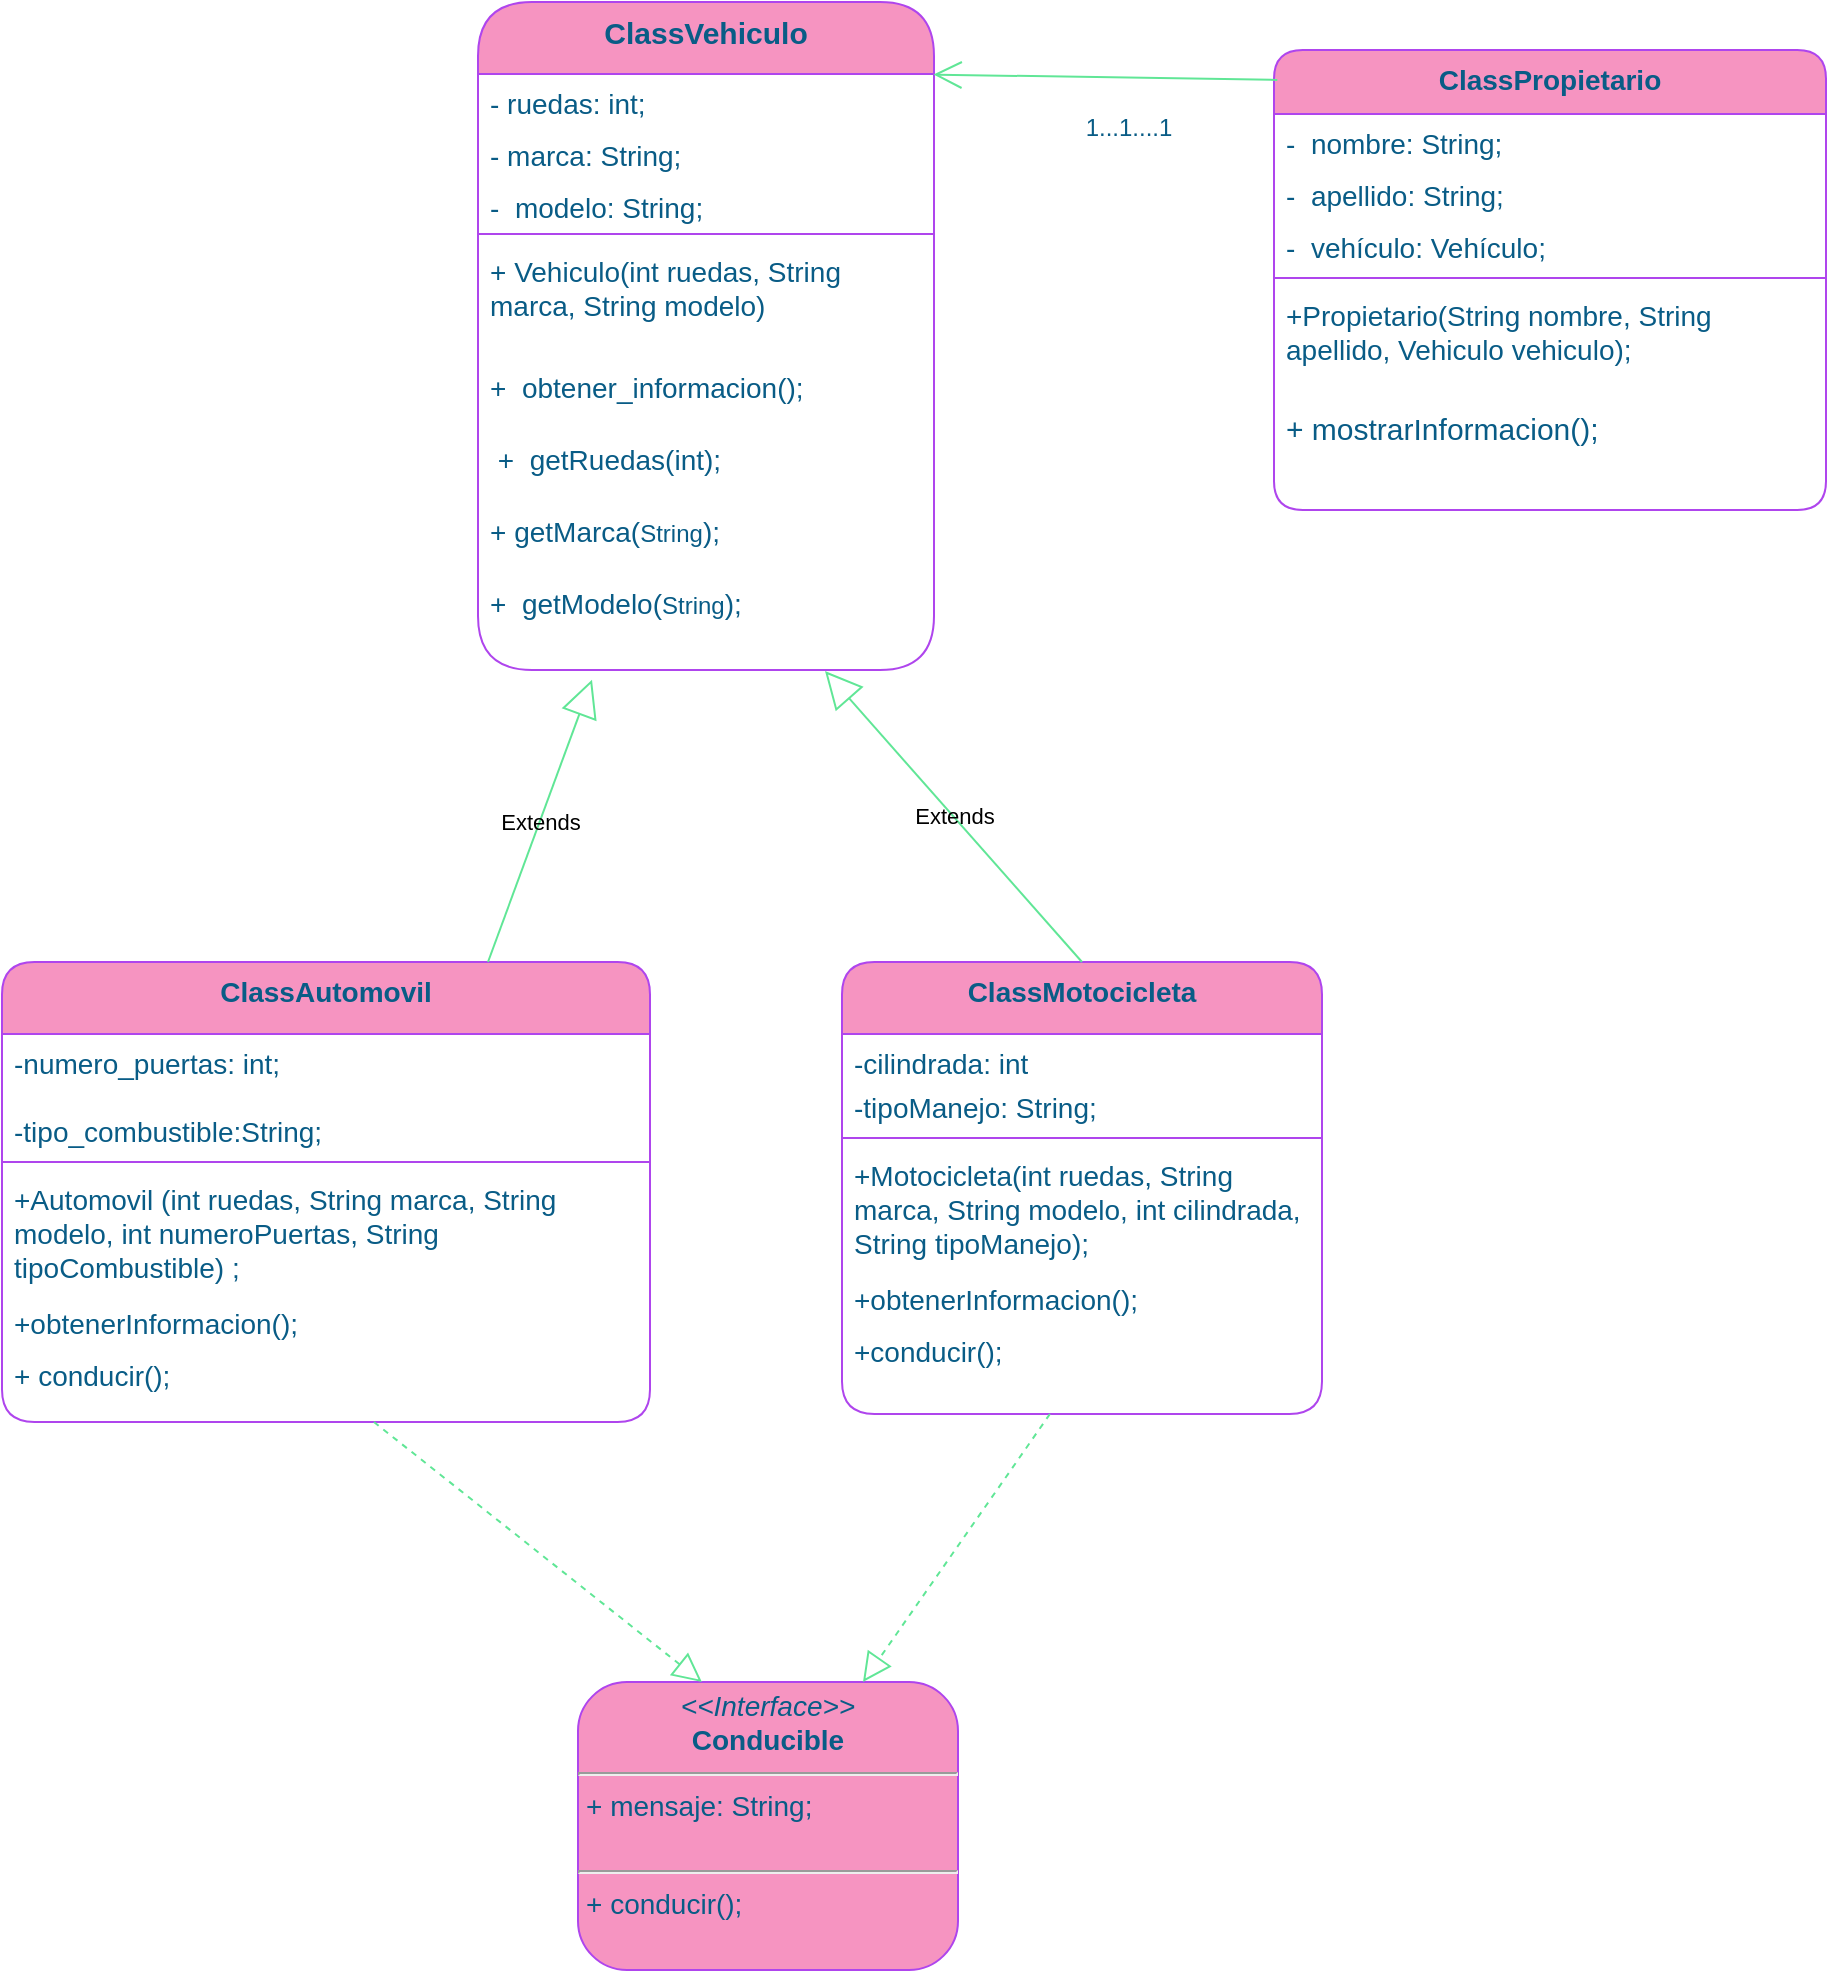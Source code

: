 <mxfile version="21.6.8" type="github">
  <diagram name="Página-1" id="zMErRwjJ9cJvkd89i-X-">
    <mxGraphModel dx="1035" dy="525" grid="1" gridSize="12" guides="1" tooltips="1" connect="1" arrows="1" fold="1" page="1" pageScale="1" pageWidth="980" pageHeight="1390" math="0" shadow="0">
      <root>
        <mxCell id="0" />
        <mxCell id="1" parent="0" />
        <mxCell id="PNMMQfILjRkA3aaWfyfR-1" value="ClassVehiculo" style="swimlane;fontStyle=1;align=center;verticalAlign=top;childLayout=stackLayout;horizontal=1;startSize=36;horizontalStack=0;resizeParent=1;resizeParentMax=0;resizeLast=0;collapsible=1;marginBottom=0;whiteSpace=wrap;html=1;labelBackgroundColor=none;fillColor=#F694C1;strokeColor=#AF45ED;fontColor=#095C86;rounded=1;fontSize=15;arcSize=25;" parent="1" vertex="1">
          <mxGeometry x="262" y="24" width="228" height="334" as="geometry">
            <mxRectangle x="330" y="190" width="120" height="30" as="alternateBounds" />
          </mxGeometry>
        </mxCell>
        <mxCell id="PNMMQfILjRkA3aaWfyfR-2" value="&lt;font style=&quot;font-size: 14px;&quot;&gt;- ruedas: int;&lt;/font&gt;" style="text;strokeColor=none;fillColor=none;align=left;verticalAlign=top;spacingLeft=4;spacingRight=4;overflow=hidden;rotatable=0;points=[[0,0.5],[1,0.5]];portConstraint=eastwest;whiteSpace=wrap;html=1;labelBackgroundColor=none;fontColor=#095C86;rounded=1;" parent="PNMMQfILjRkA3aaWfyfR-1" vertex="1">
          <mxGeometry y="36" width="228" height="26" as="geometry" />
        </mxCell>
        <mxCell id="PNMMQfILjRkA3aaWfyfR-5" value="&lt;font style=&quot;font-size: 14px;&quot;&gt;- marca:&amp;nbsp;String;&lt;/font&gt;" style="text;strokeColor=none;fillColor=none;align=left;verticalAlign=top;spacingLeft=4;spacingRight=4;overflow=hidden;rotatable=0;points=[[0,0.5],[1,0.5]];portConstraint=eastwest;whiteSpace=wrap;html=1;labelBackgroundColor=none;fontColor=#095C86;rounded=1;" parent="PNMMQfILjRkA3aaWfyfR-1" vertex="1">
          <mxGeometry y="62" width="228" height="26" as="geometry" />
        </mxCell>
        <mxCell id="PNMMQfILjRkA3aaWfyfR-6" value="&lt;font style=&quot;font-size: 14px;&quot;&gt;-&amp;nbsp; modelo:&amp;nbsp;String;&lt;/font&gt;" style="text;strokeColor=none;fillColor=none;align=left;verticalAlign=top;spacingLeft=4;spacingRight=4;overflow=hidden;rotatable=0;points=[[0,0.5],[1,0.5]];portConstraint=eastwest;whiteSpace=wrap;html=1;labelBackgroundColor=none;fontColor=#095C86;rounded=1;" parent="PNMMQfILjRkA3aaWfyfR-1" vertex="1">
          <mxGeometry y="88" width="228" height="24" as="geometry" />
        </mxCell>
        <mxCell id="PNMMQfILjRkA3aaWfyfR-3" value="" style="line;strokeWidth=1;fillColor=none;align=left;verticalAlign=middle;spacingTop=-1;spacingLeft=3;spacingRight=3;rotatable=0;labelPosition=right;points=[];portConstraint=eastwest;strokeColor=#AF45ED;labelBackgroundColor=none;fontColor=#095C86;rounded=1;" parent="PNMMQfILjRkA3aaWfyfR-1" vertex="1">
          <mxGeometry y="112" width="228" height="8" as="geometry" />
        </mxCell>
        <mxCell id="ifGxLTZJCU3RoCwpth3G-2" value="&lt;font color=&quot;#095c86&quot; style=&quot;font-size: 14px;&quot;&gt;+&amp;nbsp;Vehiculo(int ruedas, String marca, String modelo)&amp;nbsp;&lt;/font&gt;" style="text;strokeColor=none;fillColor=none;align=left;verticalAlign=top;spacingLeft=4;spacingRight=4;overflow=hidden;rotatable=0;points=[[0,0.5],[1,0.5]];portConstraint=eastwest;whiteSpace=wrap;html=1;" vertex="1" parent="PNMMQfILjRkA3aaWfyfR-1">
          <mxGeometry y="120" width="228" height="58" as="geometry" />
        </mxCell>
        <mxCell id="PNMMQfILjRkA3aaWfyfR-4" value="&lt;font style=&quot;font-size: 14px;&quot;&gt;+&amp;nbsp;&amp;nbsp;obtener_informacion();&lt;br&gt;&lt;br&gt;&lt;/font&gt;" style="text;strokeColor=none;fillColor=none;align=left;verticalAlign=top;spacingLeft=4;spacingRight=4;overflow=hidden;rotatable=0;points=[[0,0.5],[1,0.5]];portConstraint=eastwest;whiteSpace=wrap;html=1;labelBackgroundColor=none;fontColor=#095C86;rounded=1;" parent="PNMMQfILjRkA3aaWfyfR-1" vertex="1">
          <mxGeometry y="178" width="228" height="36" as="geometry" />
        </mxCell>
        <mxCell id="ifGxLTZJCU3RoCwpth3G-3" value="&lt;font color=&quot;#095c86&quot; style=&quot;font-size: 14px;&quot;&gt;&amp;nbsp;+&amp;nbsp; getRuedas(int);&lt;/font&gt;" style="text;strokeColor=none;fillColor=none;align=left;verticalAlign=top;spacingLeft=4;spacingRight=4;overflow=hidden;rotatable=0;points=[[0,0.5],[1,0.5]];portConstraint=eastwest;whiteSpace=wrap;html=1;" vertex="1" parent="PNMMQfILjRkA3aaWfyfR-1">
          <mxGeometry y="214" width="228" height="36" as="geometry" />
        </mxCell>
        <mxCell id="ifGxLTZJCU3RoCwpth3G-9" value="&lt;font color=&quot;#095c86&quot;&gt;&lt;font style=&quot;font-size: 14px;&quot;&gt;+&amp;nbsp;getMarca(&lt;/font&gt;String&lt;font style=&quot;font-size: 14px;&quot;&gt;);&lt;/font&gt;&lt;/font&gt;" style="text;strokeColor=none;fillColor=none;align=left;verticalAlign=top;spacingLeft=4;spacingRight=4;overflow=hidden;rotatable=0;points=[[0,0.5],[1,0.5]];portConstraint=eastwest;whiteSpace=wrap;html=1;" vertex="1" parent="PNMMQfILjRkA3aaWfyfR-1">
          <mxGeometry y="250" width="228" height="36" as="geometry" />
        </mxCell>
        <mxCell id="ifGxLTZJCU3RoCwpth3G-6" value="&lt;font color=&quot;#095c86&quot;&gt;&lt;font style=&quot;font-size: 14px;&quot;&gt;+&amp;nbsp; getModelo(&lt;/font&gt;String&lt;font style=&quot;font-size: 14px;&quot;&gt;);&lt;/font&gt;&lt;/font&gt;" style="text;strokeColor=none;fillColor=none;align=left;verticalAlign=top;spacingLeft=4;spacingRight=4;overflow=hidden;rotatable=0;points=[[0,0.5],[1,0.5]];portConstraint=eastwest;whiteSpace=wrap;html=1;" vertex="1" parent="PNMMQfILjRkA3aaWfyfR-1">
          <mxGeometry y="286" width="228" height="48" as="geometry" />
        </mxCell>
        <mxCell id="PNMMQfILjRkA3aaWfyfR-7" value="ClassAutomovil" style="swimlane;fontStyle=1;align=center;verticalAlign=top;childLayout=stackLayout;horizontal=1;startSize=36;horizontalStack=0;resizeParent=1;resizeParentMax=0;resizeLast=0;collapsible=1;marginBottom=0;whiteSpace=wrap;html=1;labelBackgroundColor=none;fillColor=#F694C1;strokeColor=#AF45ED;fontColor=#095C86;rounded=1;fontSize=14;" parent="1" vertex="1">
          <mxGeometry x="24" y="504" width="324" height="230" as="geometry" />
        </mxCell>
        <mxCell id="PNMMQfILjRkA3aaWfyfR-8" value="&lt;font style=&quot;font-size: 14px;&quot;&gt;-numero_puertas: int;&lt;/font&gt;" style="text;strokeColor=none;fillColor=none;align=left;verticalAlign=top;spacingLeft=4;spacingRight=4;overflow=hidden;rotatable=0;points=[[0,0.5],[1,0.5]];portConstraint=eastwest;whiteSpace=wrap;html=1;labelBackgroundColor=none;fontColor=#095C86;rounded=1;" parent="PNMMQfILjRkA3aaWfyfR-7" vertex="1">
          <mxGeometry y="36" width="324" height="34" as="geometry" />
        </mxCell>
        <mxCell id="PNMMQfILjRkA3aaWfyfR-15" value="&lt;font style=&quot;font-size: 14px;&quot;&gt;-tipo_combustible:String;&lt;/font&gt;" style="text;strokeColor=none;fillColor=none;align=left;verticalAlign=top;spacingLeft=4;spacingRight=4;overflow=hidden;rotatable=0;points=[[0,0.5],[1,0.5]];portConstraint=eastwest;whiteSpace=wrap;html=1;labelBackgroundColor=none;fontColor=#095C86;rounded=1;" parent="PNMMQfILjRkA3aaWfyfR-7" vertex="1">
          <mxGeometry y="70" width="324" height="26" as="geometry" />
        </mxCell>
        <mxCell id="PNMMQfILjRkA3aaWfyfR-9" value="" style="line;strokeWidth=1;fillColor=none;align=left;verticalAlign=middle;spacingTop=-1;spacingLeft=3;spacingRight=3;rotatable=0;labelPosition=right;points=[];portConstraint=eastwest;strokeColor=#AF45ED;labelBackgroundColor=none;fontColor=#095C86;rounded=1;" parent="PNMMQfILjRkA3aaWfyfR-7" vertex="1">
          <mxGeometry y="96" width="324" height="8" as="geometry" />
        </mxCell>
        <mxCell id="ifGxLTZJCU3RoCwpth3G-10" value="&lt;font color=&quot;#095c86&quot; style=&quot;font-size: 14px;&quot;&gt;+Automovil (int ruedas, String marca, String modelo, int numeroPuertas, String tipoCombustible) ;&lt;/font&gt;" style="text;strokeColor=none;fillColor=none;align=left;verticalAlign=top;spacingLeft=4;spacingRight=4;overflow=hidden;rotatable=0;points=[[0,0.5],[1,0.5]];portConstraint=eastwest;whiteSpace=wrap;html=1;" vertex="1" parent="PNMMQfILjRkA3aaWfyfR-7">
          <mxGeometry y="104" width="324" height="62" as="geometry" />
        </mxCell>
        <mxCell id="PNMMQfILjRkA3aaWfyfR-10" value="&lt;font style=&quot;font-size: 14px;&quot;&gt;+obtenerInformacion();&lt;/font&gt;" style="text;strokeColor=none;fillColor=none;align=left;verticalAlign=top;spacingLeft=4;spacingRight=4;overflow=hidden;rotatable=0;points=[[0,0.5],[1,0.5]];portConstraint=eastwest;whiteSpace=wrap;html=1;labelBackgroundColor=none;fontColor=#095C86;rounded=1;" parent="PNMMQfILjRkA3aaWfyfR-7" vertex="1">
          <mxGeometry y="166" width="324" height="26" as="geometry" />
        </mxCell>
        <mxCell id="mXOzC1x58r8UYVw0Xg4F-1" value="&lt;font style=&quot;font-size: 14px;&quot;&gt;+ conducir();&lt;/font&gt;" style="text;strokeColor=none;fillColor=none;align=left;verticalAlign=top;spacingLeft=4;spacingRight=4;overflow=hidden;rotatable=0;points=[[0,0.5],[1,0.5]];portConstraint=eastwest;whiteSpace=wrap;html=1;labelBackgroundColor=none;fontColor=#095C86;rounded=1;" parent="PNMMQfILjRkA3aaWfyfR-7" vertex="1">
          <mxGeometry y="192" width="324" height="38" as="geometry" />
        </mxCell>
        <mxCell id="PNMMQfILjRkA3aaWfyfR-11" value="&lt;font style=&quot;font-size: 14px;&quot;&gt;ClassMotocicleta&lt;/font&gt;" style="swimlane;fontStyle=1;align=center;verticalAlign=top;childLayout=stackLayout;horizontal=1;startSize=36;horizontalStack=0;resizeParent=1;resizeParentMax=0;resizeLast=0;collapsible=1;marginBottom=0;whiteSpace=wrap;html=1;labelBackgroundColor=none;fillColor=#F694C1;strokeColor=#AF45ED;fontColor=#095C86;rounded=1;" parent="1" vertex="1">
          <mxGeometry x="444" y="504" width="240" height="226" as="geometry" />
        </mxCell>
        <mxCell id="PNMMQfILjRkA3aaWfyfR-12" value="&lt;font style=&quot;font-size: 14px;&quot;&gt;-cilindrada: int&lt;/font&gt;" style="text;strokeColor=none;fillColor=none;align=left;verticalAlign=top;spacingLeft=4;spacingRight=4;overflow=hidden;rotatable=0;points=[[0,0.5],[1,0.5]];portConstraint=eastwest;whiteSpace=wrap;html=1;labelBackgroundColor=none;fontColor=#095C86;rounded=1;" parent="PNMMQfILjRkA3aaWfyfR-11" vertex="1">
          <mxGeometry y="36" width="240" height="22" as="geometry" />
        </mxCell>
        <mxCell id="mXOzC1x58r8UYVw0Xg4F-7" value="&lt;font style=&quot;font-size: 14px;&quot;&gt;-tipoManejo:&amp;nbsp;String;&lt;/font&gt;" style="text;strokeColor=none;fillColor=none;align=left;verticalAlign=top;spacingLeft=4;spacingRight=4;overflow=hidden;rotatable=0;points=[[0,0.5],[1,0.5]];portConstraint=eastwest;whiteSpace=wrap;html=1;labelBackgroundColor=none;fontColor=#095C86;rounded=1;" parent="PNMMQfILjRkA3aaWfyfR-11" vertex="1">
          <mxGeometry y="58" width="240" height="26" as="geometry" />
        </mxCell>
        <mxCell id="PNMMQfILjRkA3aaWfyfR-13" value="" style="line;strokeWidth=1;fillColor=none;align=left;verticalAlign=middle;spacingTop=-1;spacingLeft=3;spacingRight=3;rotatable=0;labelPosition=right;points=[];portConstraint=eastwest;strokeColor=#AF45ED;labelBackgroundColor=none;fontColor=#095C86;rounded=1;" parent="PNMMQfILjRkA3aaWfyfR-11" vertex="1">
          <mxGeometry y="84" width="240" height="8" as="geometry" />
        </mxCell>
        <mxCell id="ifGxLTZJCU3RoCwpth3G-11" value="&lt;font style=&quot;font-size: 14px;&quot; color=&quot;#095c86&quot;&gt;+Motocicleta(int ruedas, String marca, String modelo, int cilindrada, String tipoManejo);&lt;/font&gt;" style="text;strokeColor=none;fillColor=none;align=left;verticalAlign=top;spacingLeft=4;spacingRight=4;overflow=hidden;rotatable=0;points=[[0,0.5],[1,0.5]];portConstraint=eastwest;whiteSpace=wrap;html=1;" vertex="1" parent="PNMMQfILjRkA3aaWfyfR-11">
          <mxGeometry y="92" width="240" height="62" as="geometry" />
        </mxCell>
        <mxCell id="PNMMQfILjRkA3aaWfyfR-14" value="&lt;font style=&quot;font-size: 14px;&quot;&gt;+obtenerInformacion();&lt;/font&gt;" style="text;strokeColor=none;fillColor=none;align=left;verticalAlign=top;spacingLeft=4;spacingRight=4;overflow=hidden;rotatable=0;points=[[0,0.5],[1,0.5]];portConstraint=eastwest;whiteSpace=wrap;html=1;labelBackgroundColor=none;fontColor=#095C86;rounded=1;" parent="PNMMQfILjRkA3aaWfyfR-11" vertex="1">
          <mxGeometry y="154" width="240" height="26" as="geometry" />
        </mxCell>
        <mxCell id="mXOzC1x58r8UYVw0Xg4F-8" value="&lt;font style=&quot;font-size: 14px;&quot;&gt;+conducir();&lt;/font&gt;" style="text;strokeColor=none;fillColor=none;align=left;verticalAlign=top;spacingLeft=4;spacingRight=4;overflow=hidden;rotatable=0;points=[[0,0.5],[1,0.5]];portConstraint=eastwest;whiteSpace=wrap;html=1;labelBackgroundColor=none;fontColor=#095C86;rounded=1;" parent="PNMMQfILjRkA3aaWfyfR-11" vertex="1">
          <mxGeometry y="180" width="240" height="46" as="geometry" />
        </mxCell>
        <mxCell id="mXOzC1x58r8UYVw0Xg4F-9" value="&lt;p style=&quot;margin: 4px 0px 0px; text-align: center; font-size: 14px;&quot;&gt;&lt;i style=&quot;font-size: 14px;&quot;&gt;&amp;lt;&amp;lt;Interface&amp;gt;&amp;gt;&lt;/i&gt;&lt;br style=&quot;font-size: 14px;&quot;&gt;&lt;b style=&quot;font-size: 14px;&quot;&gt;Conducible&lt;/b&gt;&lt;br style=&quot;font-size: 14px;&quot;&gt;&lt;/p&gt;&lt;hr style=&quot;font-size: 14px;&quot;&gt;&lt;p style=&quot;margin: 0px 0px 0px 4px; font-size: 14px;&quot;&gt;+ mensaje: String;&lt;br style=&quot;font-size: 14px;&quot;&gt;&lt;br style=&quot;font-size: 14px;&quot;&gt;&lt;/p&gt;&lt;hr style=&quot;font-size: 14px;&quot;&gt;&lt;p style=&quot;margin: 0px 0px 0px 4px; font-size: 14px;&quot;&gt;+ conducir();&lt;br style=&quot;font-size: 14px;&quot;&gt;&lt;/p&gt;" style="verticalAlign=top;align=left;overflow=fill;fontSize=14;fontFamily=Helvetica;html=1;whiteSpace=wrap;labelBackgroundColor=none;fillColor=#F694C1;strokeColor=#AF45ED;fontColor=#095C86;rounded=1;arcSize=17;" parent="1" vertex="1">
          <mxGeometry x="312" y="864" width="190" height="144" as="geometry" />
        </mxCell>
        <mxCell id="mXOzC1x58r8UYVw0Xg4F-10" value="&lt;font style=&quot;font-size: 14px;&quot;&gt;ClassPropietario&lt;/font&gt;" style="swimlane;fontStyle=1;align=center;verticalAlign=top;childLayout=stackLayout;horizontal=1;startSize=32;horizontalStack=0;resizeParent=1;resizeParentMax=0;resizeLast=0;collapsible=1;marginBottom=0;whiteSpace=wrap;html=1;labelBackgroundColor=none;fillColor=#F694C1;strokeColor=#AF45ED;fontColor=#095C86;rounded=1;fontSize=14;" parent="1" vertex="1">
          <mxGeometry x="660" y="48" width="276" height="230" as="geometry" />
        </mxCell>
        <mxCell id="mXOzC1x58r8UYVw0Xg4F-11" value="-&amp;nbsp; nombre: String;" style="text;strokeColor=none;fillColor=none;align=left;verticalAlign=top;spacingLeft=4;spacingRight=4;overflow=hidden;rotatable=0;points=[[0,0.5],[1,0.5]];portConstraint=eastwest;whiteSpace=wrap;html=1;labelBackgroundColor=none;fontColor=#095C86;rounded=1;fontSize=14;" parent="mXOzC1x58r8UYVw0Xg4F-10" vertex="1">
          <mxGeometry y="32" width="276" height="26" as="geometry" />
        </mxCell>
        <mxCell id="mXOzC1x58r8UYVw0Xg4F-14" value="-&amp;nbsp; apellido: String;" style="text;strokeColor=none;fillColor=none;align=left;verticalAlign=top;spacingLeft=4;spacingRight=4;overflow=hidden;rotatable=0;points=[[0,0.5],[1,0.5]];portConstraint=eastwest;whiteSpace=wrap;html=1;labelBackgroundColor=none;fontColor=#095C86;rounded=1;fontSize=14;" parent="mXOzC1x58r8UYVw0Xg4F-10" vertex="1">
          <mxGeometry y="58" width="276" height="26" as="geometry" />
        </mxCell>
        <mxCell id="mXOzC1x58r8UYVw0Xg4F-15" value="-&amp;nbsp;&amp;nbsp;vehículo: Vehículo;" style="text;strokeColor=none;fillColor=none;align=left;verticalAlign=top;spacingLeft=4;spacingRight=4;overflow=hidden;rotatable=0;points=[[0,0.5],[1,0.5]];portConstraint=eastwest;whiteSpace=wrap;html=1;labelBackgroundColor=none;fontColor=#095C86;rounded=1;fontSize=14;" parent="mXOzC1x58r8UYVw0Xg4F-10" vertex="1">
          <mxGeometry y="84" width="276" height="26" as="geometry" />
        </mxCell>
        <mxCell id="mXOzC1x58r8UYVw0Xg4F-12" value="" style="line;strokeWidth=1;fillColor=none;align=left;verticalAlign=middle;spacingTop=-1;spacingLeft=3;spacingRight=3;rotatable=0;labelPosition=right;points=[];portConstraint=eastwest;strokeColor=#AF45ED;labelBackgroundColor=none;fontColor=#095C86;rounded=1;" parent="mXOzC1x58r8UYVw0Xg4F-10" vertex="1">
          <mxGeometry y="110" width="276" height="8" as="geometry" />
        </mxCell>
        <mxCell id="ifGxLTZJCU3RoCwpth3G-12" value="&lt;font color=&quot;#095c86&quot; style=&quot;font-size: 14px;&quot;&gt;+Propietario(String nombre, String apellido, Vehiculo vehiculo);&lt;/font&gt;" style="text;strokeColor=none;fillColor=none;align=left;verticalAlign=top;spacingLeft=4;spacingRight=4;overflow=hidden;rotatable=0;points=[[0,0.5],[1,0.5]];portConstraint=eastwest;whiteSpace=wrap;html=1;" vertex="1" parent="mXOzC1x58r8UYVw0Xg4F-10">
          <mxGeometry y="118" width="276" height="56" as="geometry" />
        </mxCell>
        <mxCell id="mXOzC1x58r8UYVw0Xg4F-13" value="&lt;font style=&quot;font-size: 15px;&quot;&gt;+ mostrarInformacion();&lt;/font&gt;" style="text;strokeColor=none;fillColor=none;align=left;verticalAlign=top;spacingLeft=4;spacingRight=4;overflow=hidden;rotatable=0;points=[[0,0.5],[1,0.5]];portConstraint=eastwest;whiteSpace=wrap;html=1;labelBackgroundColor=none;fontColor=#095C86;rounded=1;fontSize=14;" parent="mXOzC1x58r8UYVw0Xg4F-10" vertex="1">
          <mxGeometry y="174" width="276" height="56" as="geometry" />
        </mxCell>
        <mxCell id="mXOzC1x58r8UYVw0Xg4F-24" value="" style="endArrow=open;endFill=1;endSize=12;html=1;rounded=0;strokeColor=#60E696;fontColor=default;exitX=0.006;exitY=0.065;exitDx=0;exitDy=0;exitPerimeter=0;labelBackgroundColor=none;entryX=0.999;entryY=0.011;entryDx=0;entryDy=0;entryPerimeter=0;fontStyle=1" parent="1" source="mXOzC1x58r8UYVw0Xg4F-10" target="PNMMQfILjRkA3aaWfyfR-2" edge="1">
          <mxGeometry width="160" relative="1" as="geometry">
            <mxPoint x="500" y="80" as="sourcePoint" />
            <mxPoint x="504" y="48" as="targetPoint" />
            <Array as="points" />
          </mxGeometry>
        </mxCell>
        <mxCell id="mXOzC1x58r8UYVw0Xg4F-25" value="" style="endArrow=block;dashed=1;endFill=0;endSize=12;html=1;rounded=0;strokeColor=#60E696;fontColor=default;entryX=0.326;entryY=0;entryDx=0;entryDy=0;entryPerimeter=0;labelBackgroundColor=none;" parent="1" source="mXOzC1x58r8UYVw0Xg4F-1" target="mXOzC1x58r8UYVw0Xg4F-9" edge="1">
          <mxGeometry width="160" relative="1" as="geometry">
            <mxPoint x="180" y="430" as="sourcePoint" />
            <mxPoint x="316" y="500" as="targetPoint" />
            <Array as="points" />
          </mxGeometry>
        </mxCell>
        <mxCell id="mXOzC1x58r8UYVw0Xg4F-26" value="" style="endArrow=block;dashed=1;endFill=0;endSize=12;html=1;rounded=0;strokeColor=#60E696;fontColor=default;entryX=0.75;entryY=0;entryDx=0;entryDy=0;labelBackgroundColor=none;" parent="1" source="mXOzC1x58r8UYVw0Xg4F-8" target="mXOzC1x58r8UYVw0Xg4F-9" edge="1">
          <mxGeometry width="160" relative="1" as="geometry">
            <mxPoint x="160" y="428" as="sourcePoint" />
            <mxPoint x="350" y="520" as="targetPoint" />
          </mxGeometry>
        </mxCell>
        <mxCell id="mXOzC1x58r8UYVw0Xg4F-27" value="1...1....1" style="text;html=1;align=center;verticalAlign=middle;resizable=0;points=[];autosize=1;strokeColor=none;fillColor=none;fontColor=#095C86;labelBackgroundColor=none;" parent="1" vertex="1">
          <mxGeometry x="552" y="72" width="70" height="30" as="geometry" />
        </mxCell>
        <mxCell id="ifGxLTZJCU3RoCwpth3G-7" value="Extends" style="endArrow=block;endSize=16;endFill=0;html=1;rounded=0;entryX=0.761;entryY=1.011;entryDx=0;entryDy=0;entryPerimeter=0;labelBackgroundColor=none;strokeColor=#60E696;fontColor=default;exitX=0.5;exitY=0;exitDx=0;exitDy=0;" edge="1" parent="1" source="PNMMQfILjRkA3aaWfyfR-11" target="ifGxLTZJCU3RoCwpth3G-6">
          <mxGeometry width="160" relative="1" as="geometry">
            <mxPoint x="631" y="444" as="sourcePoint" />
            <mxPoint x="516" y="312" as="targetPoint" />
          </mxGeometry>
        </mxCell>
        <mxCell id="ifGxLTZJCU3RoCwpth3G-8" value="Extends" style="endArrow=block;endSize=16;endFill=0;html=1;rounded=0;entryX=0.25;entryY=1.102;entryDx=0;entryDy=0;entryPerimeter=0;labelBackgroundColor=none;strokeColor=#60E696;fontColor=default;exitX=0.75;exitY=0;exitDx=0;exitDy=0;" edge="1" parent="1" source="PNMMQfILjRkA3aaWfyfR-7" target="ifGxLTZJCU3RoCwpth3G-6">
          <mxGeometry width="160" relative="1" as="geometry">
            <mxPoint x="335" y="432" as="sourcePoint" />
            <mxPoint x="220" y="300" as="targetPoint" />
          </mxGeometry>
        </mxCell>
      </root>
    </mxGraphModel>
  </diagram>
</mxfile>
